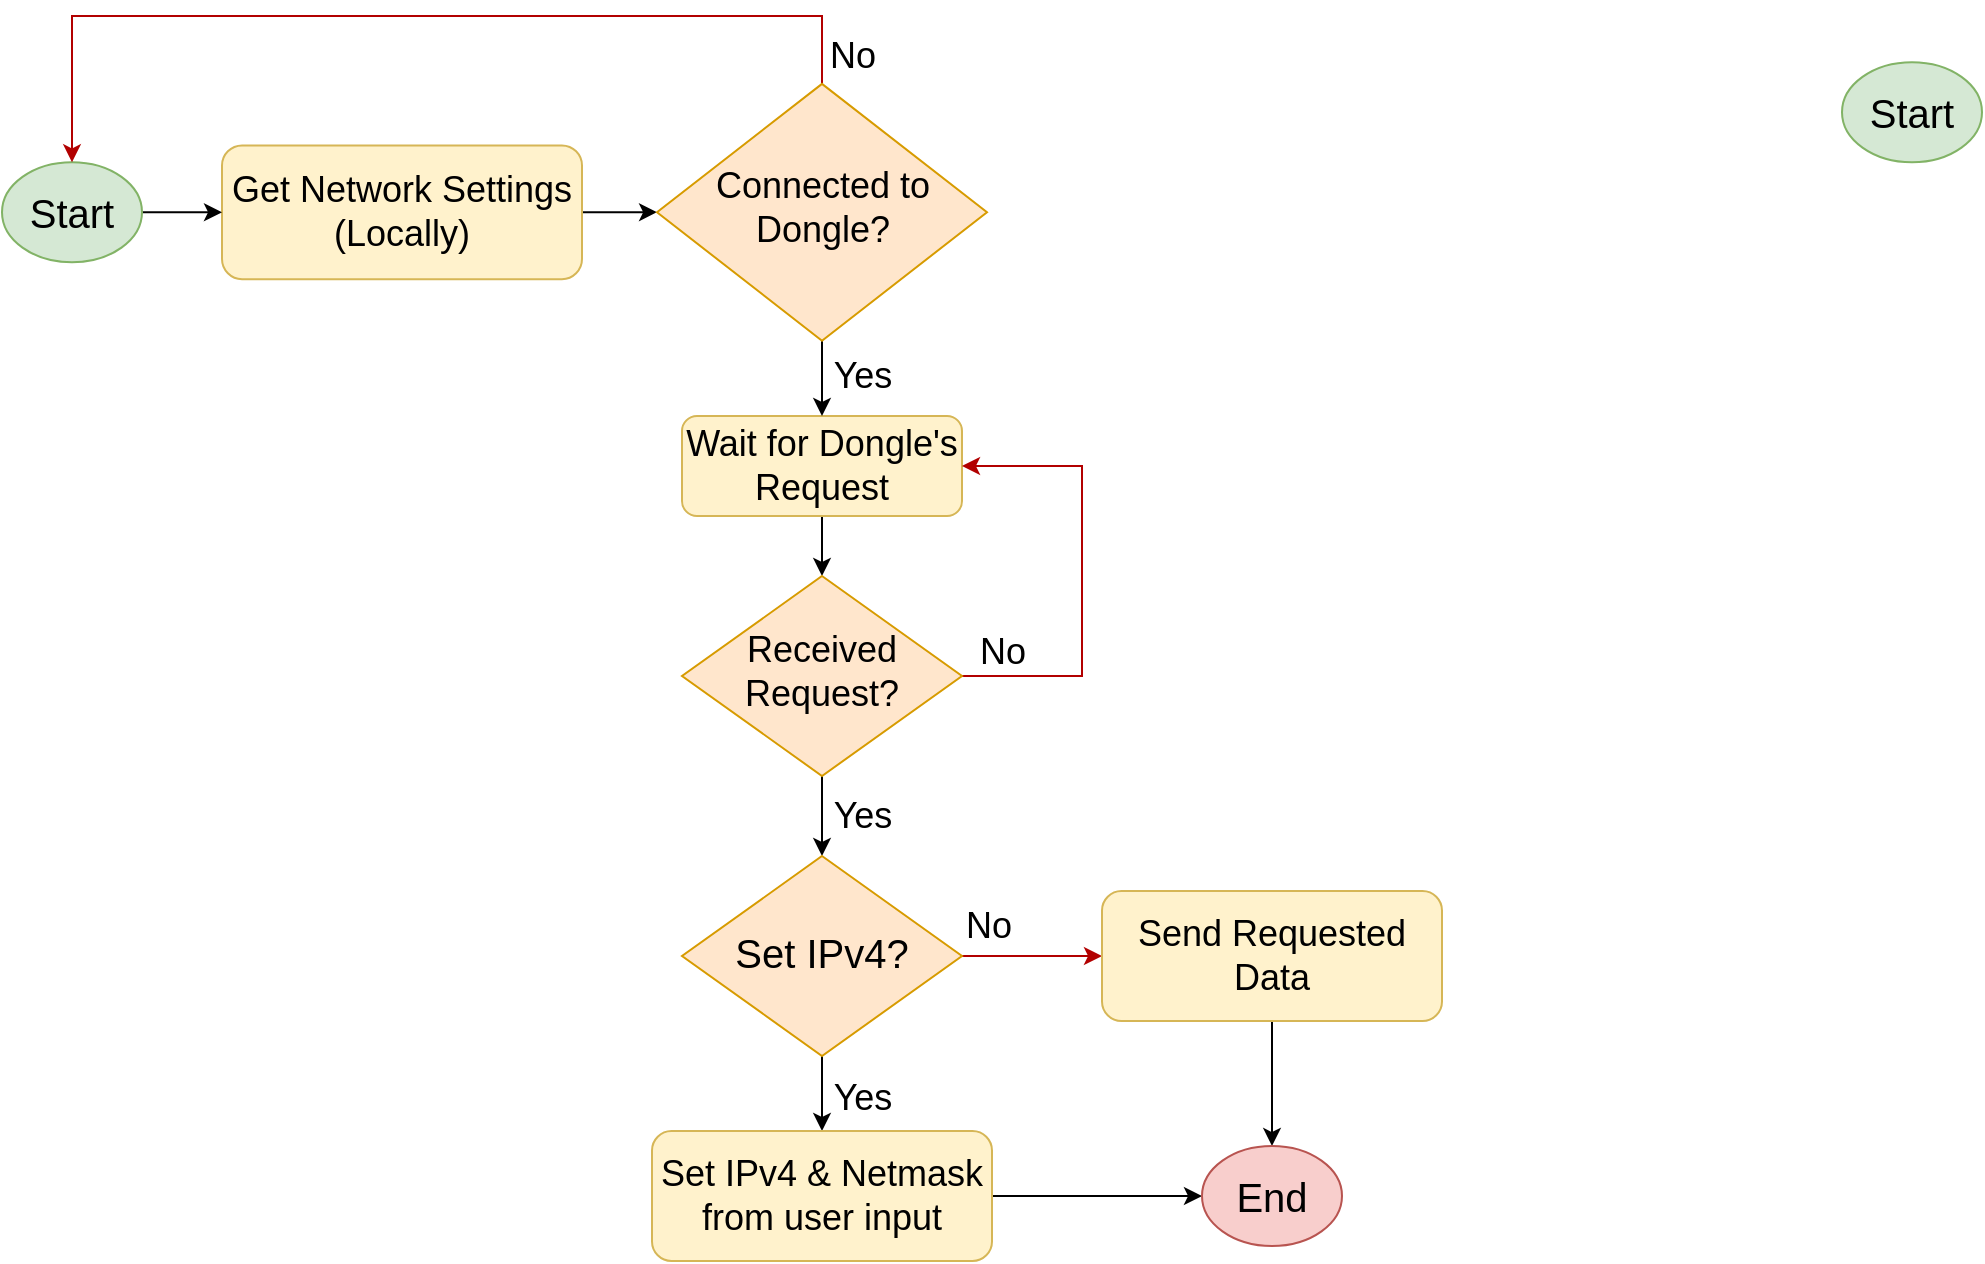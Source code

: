 <mxfile version="12.9.14" type="device"><diagram id="C5RBs43oDa-KdzZeNtuy" name="Page-1"><mxGraphModel dx="1673" dy="839" grid="1" gridSize="10" guides="1" tooltips="1" connect="1" arrows="1" fold="1" page="1" pageScale="1" pageWidth="827" pageHeight="1169" math="0" shadow="0"><root><mxCell id="WIyWlLk6GJQsqaUBKTNV-0"/><mxCell id="WIyWlLk6GJQsqaUBKTNV-1" parent="WIyWlLk6GJQsqaUBKTNV-0"/><mxCell id="swo7ztzifbOF100u-CCx-22" value="" style="edgeStyle=orthogonalEdgeStyle;rounded=0;orthogonalLoop=1;jettySize=auto;html=1;" edge="1" parent="WIyWlLk6GJQsqaUBKTNV-1" source="WIyWlLk6GJQsqaUBKTNV-3" target="swo7ztzifbOF100u-CCx-20"><mxGeometry relative="1" as="geometry"/></mxCell><mxCell id="WIyWlLk6GJQsqaUBKTNV-3" value="Get Network Settings&lt;br style=&quot;font-size: 18px;&quot;&gt;(Locally)" style="rounded=1;whiteSpace=wrap;html=1;fontSize=18;glass=0;strokeWidth=1;shadow=0;fillColor=#fff2cc;strokeColor=#d6b656;" parent="WIyWlLk6GJQsqaUBKTNV-1" vertex="1"><mxGeometry x="200" y="304.7" width="180" height="66.87" as="geometry"/></mxCell><mxCell id="swo7ztzifbOF100u-CCx-10" value="" style="edgeStyle=orthogonalEdgeStyle;rounded=0;orthogonalLoop=1;jettySize=auto;html=1;" edge="1" parent="WIyWlLk6GJQsqaUBKTNV-1" source="swo7ztzifbOF100u-CCx-7" target="swo7ztzifbOF100u-CCx-4"><mxGeometry relative="1" as="geometry"/></mxCell><mxCell id="swo7ztzifbOF100u-CCx-7" value="Wait for Dongle's Request" style="rounded=1;whiteSpace=wrap;html=1;fontSize=18;glass=0;strokeWidth=1;shadow=0;fillColor=#fff2cc;strokeColor=#d6b656;" vertex="1" parent="WIyWlLk6GJQsqaUBKTNV-1"><mxGeometry x="430" y="440" width="140" height="50" as="geometry"/></mxCell><mxCell id="swo7ztzifbOF100u-CCx-13" value="" style="edgeStyle=orthogonalEdgeStyle;rounded=0;orthogonalLoop=1;jettySize=auto;html=1;" edge="1" parent="WIyWlLk6GJQsqaUBKTNV-1" source="swo7ztzifbOF100u-CCx-1" target="WIyWlLk6GJQsqaUBKTNV-3"><mxGeometry relative="1" as="geometry"/></mxCell><mxCell id="swo7ztzifbOF100u-CCx-1" value="Start" style="ellipse;whiteSpace=wrap;html=1;fillColor=#d5e8d4;strokeColor=#82b366;fontSize=20;" vertex="1" parent="WIyWlLk6GJQsqaUBKTNV-1"><mxGeometry x="90" y="313.14" width="70" height="50" as="geometry"/></mxCell><mxCell id="swo7ztzifbOF100u-CCx-11" style="edgeStyle=orthogonalEdgeStyle;rounded=0;orthogonalLoop=1;jettySize=auto;html=1;entryX=1;entryY=0.5;entryDx=0;entryDy=0;fillColor=#e51400;strokeColor=#B20000;" edge="1" parent="WIyWlLk6GJQsqaUBKTNV-1" source="swo7ztzifbOF100u-CCx-4" target="swo7ztzifbOF100u-CCx-7"><mxGeometry relative="1" as="geometry"><Array as="points"><mxPoint x="630" y="570"/><mxPoint x="630" y="465"/></Array></mxGeometry></mxCell><mxCell id="swo7ztzifbOF100u-CCx-12" value="No" style="edgeLabel;html=1;align=center;verticalAlign=middle;resizable=0;points=[];fontSize=18;" vertex="1" connectable="0" parent="swo7ztzifbOF100u-CCx-11"><mxGeometry x="-0.65" y="1" relative="1" as="geometry"><mxPoint x="-19.31" y="-11.03" as="offset"/></mxGeometry></mxCell><mxCell id="swo7ztzifbOF100u-CCx-37" value="" style="edgeStyle=orthogonalEdgeStyle;rounded=0;orthogonalLoop=1;jettySize=auto;html=1;fontSize=18;" edge="1" parent="WIyWlLk6GJQsqaUBKTNV-1" source="swo7ztzifbOF100u-CCx-4" target="swo7ztzifbOF100u-CCx-36"><mxGeometry relative="1" as="geometry"/></mxCell><mxCell id="swo7ztzifbOF100u-CCx-51" value="Yes" style="edgeLabel;html=1;align=center;verticalAlign=middle;resizable=0;points=[];fontSize=18;" vertex="1" connectable="0" parent="swo7ztzifbOF100u-CCx-37"><mxGeometry x="-0.192" y="-1" relative="1" as="geometry"><mxPoint x="21" y="4.14" as="offset"/></mxGeometry></mxCell><mxCell id="swo7ztzifbOF100u-CCx-4" value="Received Request?" style="rhombus;whiteSpace=wrap;html=1;shadow=0;fontFamily=Helvetica;fontSize=18;align=center;strokeWidth=1;spacing=6;spacingTop=-4;fillColor=#ffe6cc;strokeColor=#d79b00;" vertex="1" parent="WIyWlLk6GJQsqaUBKTNV-1"><mxGeometry x="430" y="520" width="140" height="100" as="geometry"/></mxCell><mxCell id="swo7ztzifbOF100u-CCx-38" value="" style="edgeStyle=orthogonalEdgeStyle;rounded=0;orthogonalLoop=1;jettySize=auto;html=1;fontSize=18;fillColor=#e51400;strokeColor=#B20000;" edge="1" parent="WIyWlLk6GJQsqaUBKTNV-1" source="swo7ztzifbOF100u-CCx-36" target="swo7ztzifbOF100u-CCx-16"><mxGeometry relative="1" as="geometry"/></mxCell><mxCell id="swo7ztzifbOF100u-CCx-39" value="No" style="edgeLabel;html=1;align=center;verticalAlign=middle;resizable=0;points=[];fontSize=18;" vertex="1" connectable="0" parent="swo7ztzifbOF100u-CCx-38"><mxGeometry x="-0.313" relative="1" as="geometry"><mxPoint x="-11.03" y="-15" as="offset"/></mxGeometry></mxCell><mxCell id="swo7ztzifbOF100u-CCx-46" value="" style="edgeStyle=orthogonalEdgeStyle;rounded=0;orthogonalLoop=1;jettySize=auto;html=1;fontSize=18;" edge="1" parent="WIyWlLk6GJQsqaUBKTNV-1" source="swo7ztzifbOF100u-CCx-36" target="swo7ztzifbOF100u-CCx-42"><mxGeometry relative="1" as="geometry"/></mxCell><mxCell id="swo7ztzifbOF100u-CCx-47" value="Yes" style="edgeLabel;html=1;align=center;verticalAlign=middle;resizable=0;points=[];fontSize=18;" vertex="1" connectable="0" parent="swo7ztzifbOF100u-CCx-46"><mxGeometry x="-0.183" relative="1" as="geometry"><mxPoint x="19.97" y="2.78" as="offset"/></mxGeometry></mxCell><mxCell id="swo7ztzifbOF100u-CCx-36" value="Set IPv4?" style="rhombus;whiteSpace=wrap;html=1;shadow=0;fontFamily=Helvetica;fontSize=20;align=center;strokeWidth=1;spacing=6;spacingTop=-4;fillColor=#ffe6cc;strokeColor=#d79b00;" vertex="1" parent="WIyWlLk6GJQsqaUBKTNV-1"><mxGeometry x="430" y="660" width="140" height="100" as="geometry"/></mxCell><mxCell id="swo7ztzifbOF100u-CCx-50" value="" style="edgeStyle=orthogonalEdgeStyle;rounded=0;orthogonalLoop=1;jettySize=auto;html=1;fontSize=18;" edge="1" parent="WIyWlLk6GJQsqaUBKTNV-1" source="swo7ztzifbOF100u-CCx-16" target="swo7ztzifbOF100u-CCx-30"><mxGeometry relative="1" as="geometry"/></mxCell><mxCell id="swo7ztzifbOF100u-CCx-16" value="Send Requested Data" style="rounded=1;whiteSpace=wrap;html=1;fontSize=18;glass=0;strokeWidth=1;shadow=0;fillColor=#fff2cc;strokeColor=#d6b656;" vertex="1" parent="WIyWlLk6GJQsqaUBKTNV-1"><mxGeometry x="640" y="677.5" width="170" height="65" as="geometry"/></mxCell><mxCell id="swo7ztzifbOF100u-CCx-49" value="" style="edgeStyle=orthogonalEdgeStyle;rounded=0;orthogonalLoop=1;jettySize=auto;html=1;fontSize=18;entryX=0;entryY=0.5;entryDx=0;entryDy=0;" edge="1" parent="WIyWlLk6GJQsqaUBKTNV-1" source="swo7ztzifbOF100u-CCx-42" target="swo7ztzifbOF100u-CCx-30"><mxGeometry relative="1" as="geometry"><mxPoint x="665" y="842.5" as="targetPoint"/></mxGeometry></mxCell><mxCell id="swo7ztzifbOF100u-CCx-42" value="Set IPv4 &amp;amp; Netmask&lt;br&gt;from user input" style="rounded=1;whiteSpace=wrap;html=1;fontSize=18;glass=0;strokeWidth=1;shadow=0;fillColor=#fff2cc;strokeColor=#d6b656;" vertex="1" parent="WIyWlLk6GJQsqaUBKTNV-1"><mxGeometry x="415" y="797.5" width="170" height="65" as="geometry"/></mxCell><mxCell id="swo7ztzifbOF100u-CCx-21" value="" style="edgeStyle=orthogonalEdgeStyle;rounded=0;orthogonalLoop=1;jettySize=auto;html=1;" edge="1" parent="WIyWlLk6GJQsqaUBKTNV-1" source="swo7ztzifbOF100u-CCx-20" target="swo7ztzifbOF100u-CCx-7"><mxGeometry relative="1" as="geometry"/></mxCell><mxCell id="swo7ztzifbOF100u-CCx-25" value="" style="edgeStyle=orthogonalEdgeStyle;rounded=0;orthogonalLoop=1;jettySize=auto;html=1;entryX=0.5;entryY=0;entryDx=0;entryDy=0;fillColor=#e51400;strokeColor=#B20000;" edge="1" parent="WIyWlLk6GJQsqaUBKTNV-1" source="swo7ztzifbOF100u-CCx-20" target="swo7ztzifbOF100u-CCx-1"><mxGeometry relative="1" as="geometry"><mxPoint x="190" y="360" as="targetPoint"/><Array as="points"><mxPoint x="500" y="240"/><mxPoint x="125" y="240"/></Array></mxGeometry></mxCell><mxCell id="swo7ztzifbOF100u-CCx-35" value="No" style="edgeLabel;html=1;align=center;verticalAlign=middle;resizable=0;points=[];fontSize=18;" vertex="1" connectable="0" parent="swo7ztzifbOF100u-CCx-25"><mxGeometry x="-0.701" y="-1" relative="1" as="geometry"><mxPoint x="53" y="21" as="offset"/></mxGeometry></mxCell><mxCell id="swo7ztzifbOF100u-CCx-20" value="Connected to Dongle?" style="rhombus;whiteSpace=wrap;html=1;shadow=0;fontFamily=Helvetica;fontSize=18;align=center;strokeWidth=1;spacing=6;spacingTop=-4;fillColor=#ffe6cc;strokeColor=#d79b00;" vertex="1" parent="WIyWlLk6GJQsqaUBKTNV-1"><mxGeometry x="417.5" y="273.92" width="165" height="128.43" as="geometry"/></mxCell><mxCell id="swo7ztzifbOF100u-CCx-23" value="Yes&lt;br style=&quot;font-size: 18px;&quot;&gt;" style="text;html=1;align=center;verticalAlign=middle;resizable=0;points=[];autosize=1;fontSize=18;" vertex="1" parent="WIyWlLk6GJQsqaUBKTNV-1"><mxGeometry x="500" y="404.7" width="40" height="30" as="geometry"/></mxCell><mxCell id="swo7ztzifbOF100u-CCx-30" value="End" style="ellipse;whiteSpace=wrap;html=1;fillColor=#f8cecc;strokeColor=#b85450;fontSize=20;" vertex="1" parent="WIyWlLk6GJQsqaUBKTNV-1"><mxGeometry x="690" y="805" width="70" height="50" as="geometry"/></mxCell><mxCell id="swo7ztzifbOF100u-CCx-52" value="Start" style="ellipse;whiteSpace=wrap;html=1;fillColor=#d5e8d4;strokeColor=#82b366;fontSize=20;" vertex="1" parent="WIyWlLk6GJQsqaUBKTNV-1"><mxGeometry x="1010" y="263.14" width="70" height="50" as="geometry"/></mxCell></root></mxGraphModel></diagram></mxfile>